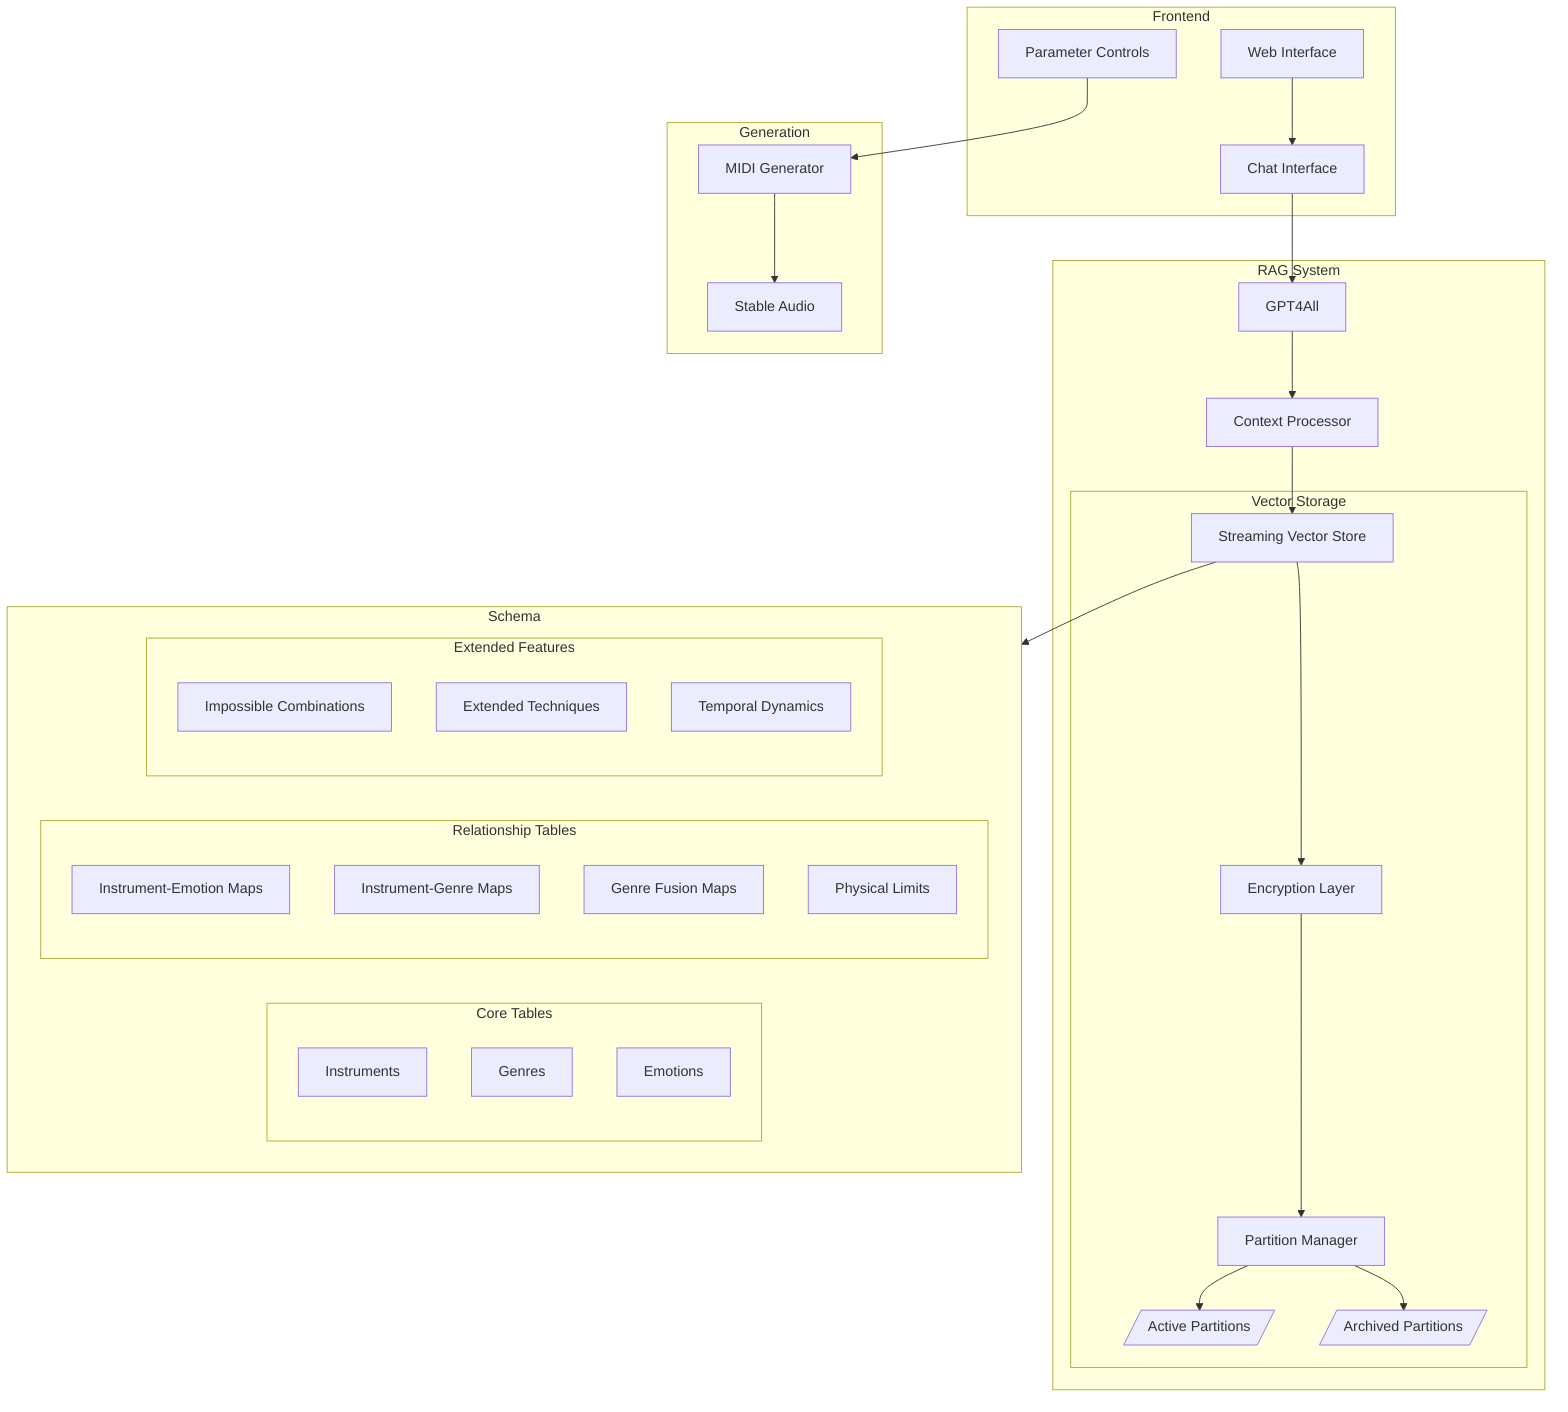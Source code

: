 flowchart TD
    subgraph Frontend
        UI[Web Interface]
        Chat[Chat Interface]
        PM[Parameter Controls]
    end

    subgraph RAG System
        GPT[GPT4All]
        subgraph Vector Storage
            SVS[Streaming Vector Store]
            EL[Encryption Layer]
            PM2[Partition Manager]
            ACT[/Active Partitions/]
            ARC[/Archived Partitions/]
        end
        CP[Context Processor]
    end

    subgraph Schema
        subgraph Core Tables
            INS[Instruments]
            GEN[Genres]
            EMO[Emotions]
        end
        
        subgraph Relationship Tables
            IE[Instrument-Emotion Maps]
            IG[Instrument-Genre Maps]
            GF[Genre Fusion Maps]
            PL[Physical Limits]
        end
        
        subgraph Extended Features
            IMP[Impossible Combinations]
            ET[Extended Techniques]
            TD[Temporal Dynamics]
        end
    end

    subgraph Generation
        MIDI[MIDI Generator]
        SA[Stable Audio]
    end

    UI --> Chat
    Chat --> GPT
    GPT --> CP
    CP --> SVS
    SVS --> EL
    EL --> PM2
    PM2 --> ACT
    PM2 --> ARC
    SVS --> Schema
    PM --> MIDI
    MIDI --> SA